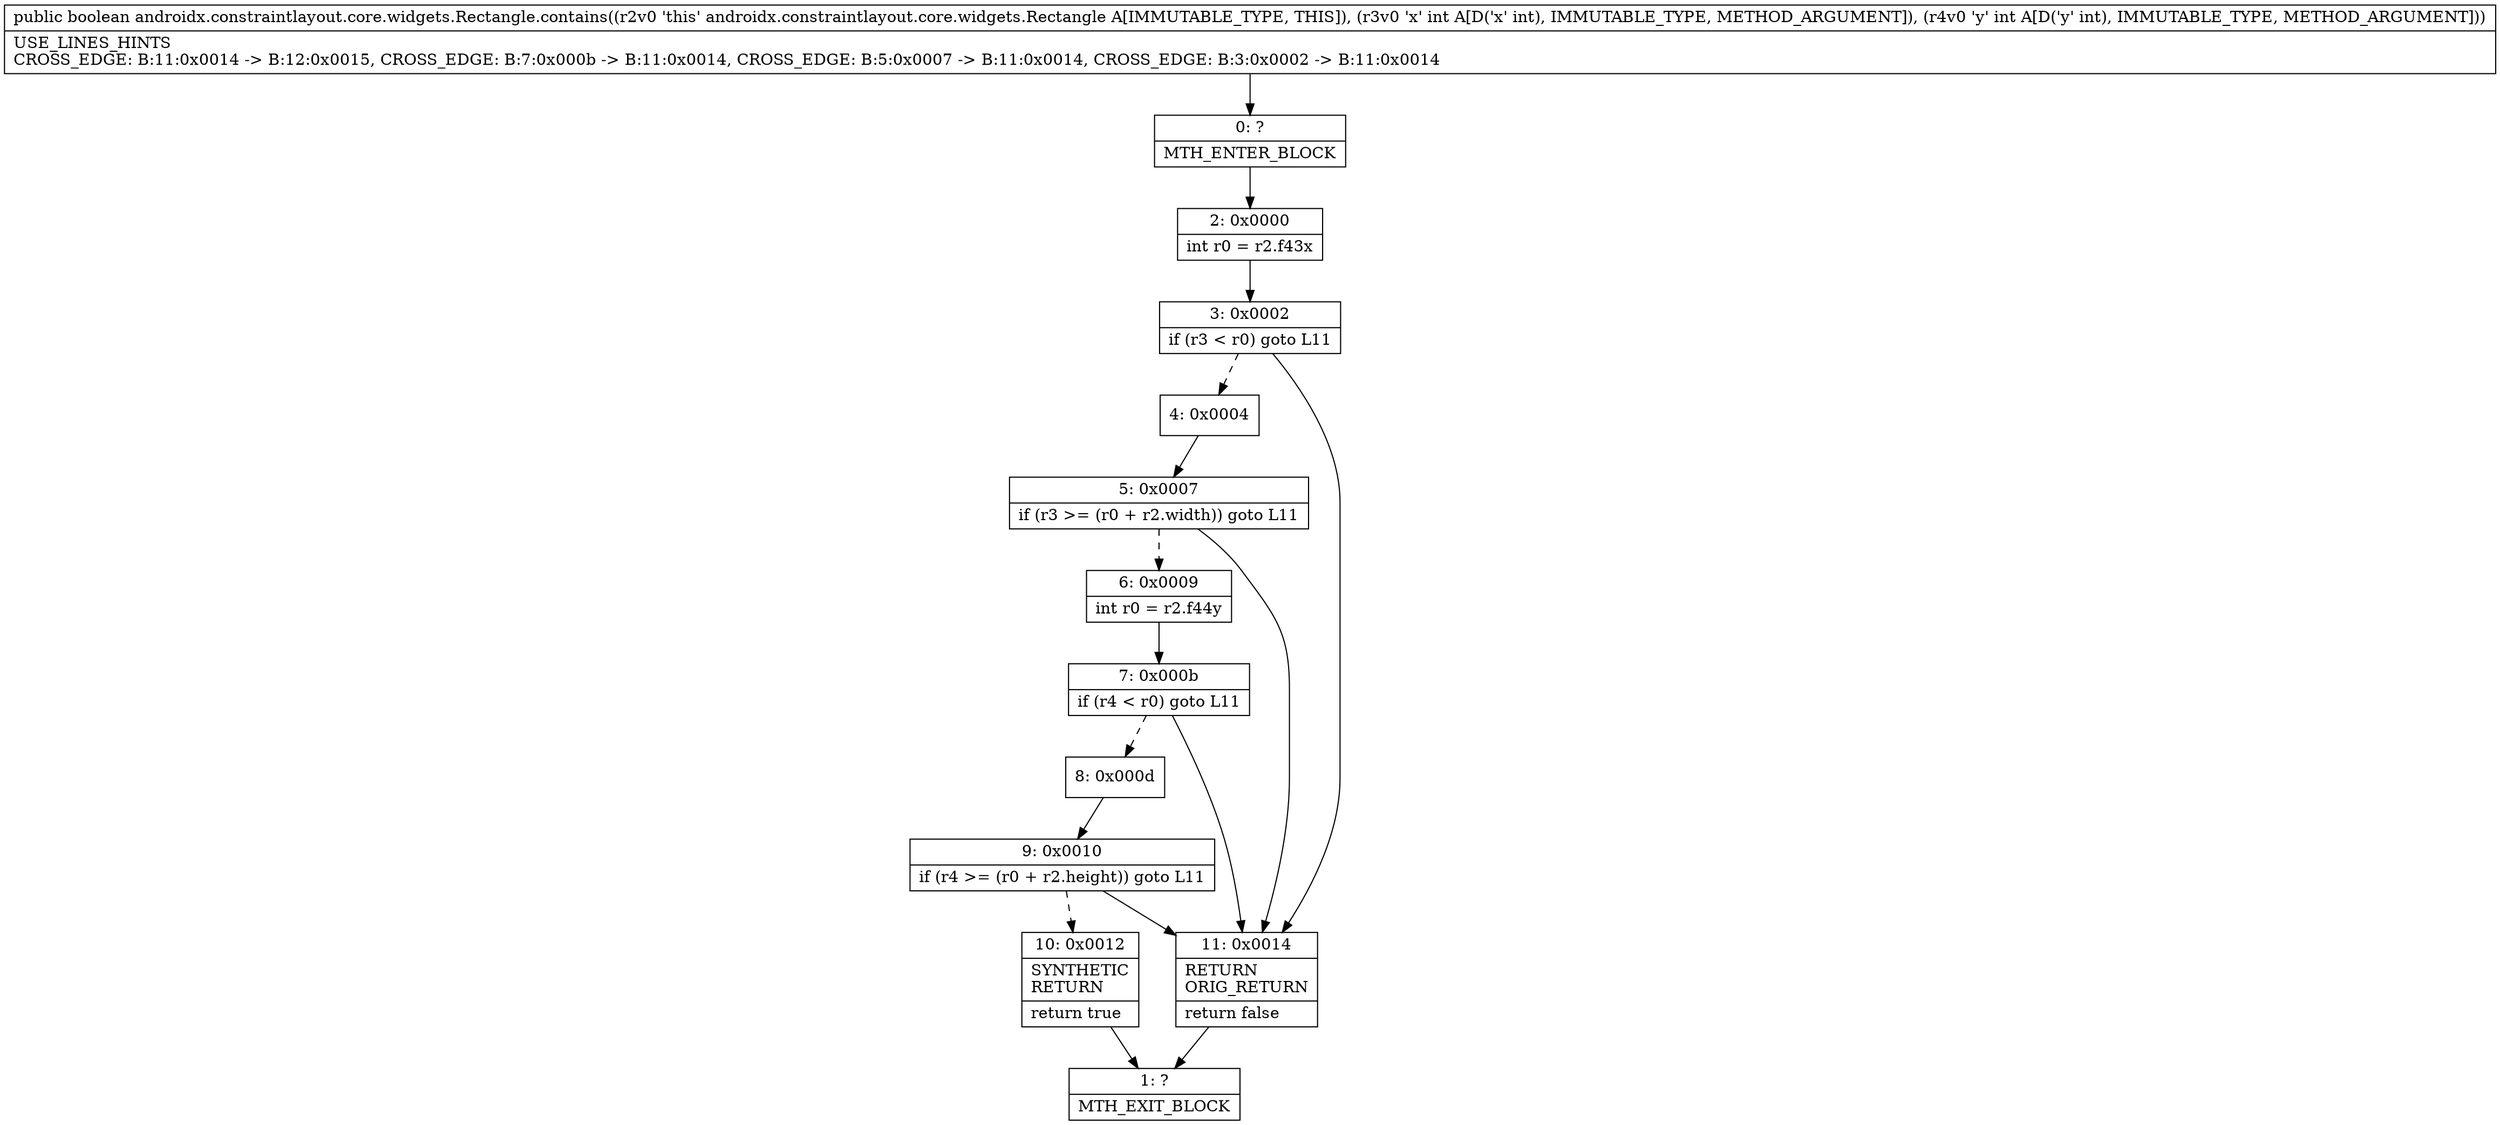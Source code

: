 digraph "CFG forandroidx.constraintlayout.core.widgets.Rectangle.contains(II)Z" {
Node_0 [shape=record,label="{0\:\ ?|MTH_ENTER_BLOCK\l}"];
Node_2 [shape=record,label="{2\:\ 0x0000|int r0 = r2.f43x\l}"];
Node_3 [shape=record,label="{3\:\ 0x0002|if (r3 \< r0) goto L11\l}"];
Node_4 [shape=record,label="{4\:\ 0x0004}"];
Node_5 [shape=record,label="{5\:\ 0x0007|if (r3 \>= (r0 + r2.width)) goto L11\l}"];
Node_6 [shape=record,label="{6\:\ 0x0009|int r0 = r2.f44y\l}"];
Node_7 [shape=record,label="{7\:\ 0x000b|if (r4 \< r0) goto L11\l}"];
Node_8 [shape=record,label="{8\:\ 0x000d}"];
Node_9 [shape=record,label="{9\:\ 0x0010|if (r4 \>= (r0 + r2.height)) goto L11\l}"];
Node_10 [shape=record,label="{10\:\ 0x0012|SYNTHETIC\lRETURN\l|return true\l}"];
Node_1 [shape=record,label="{1\:\ ?|MTH_EXIT_BLOCK\l}"];
Node_11 [shape=record,label="{11\:\ 0x0014|RETURN\lORIG_RETURN\l|return false\l}"];
MethodNode[shape=record,label="{public boolean androidx.constraintlayout.core.widgets.Rectangle.contains((r2v0 'this' androidx.constraintlayout.core.widgets.Rectangle A[IMMUTABLE_TYPE, THIS]), (r3v0 'x' int A[D('x' int), IMMUTABLE_TYPE, METHOD_ARGUMENT]), (r4v0 'y' int A[D('y' int), IMMUTABLE_TYPE, METHOD_ARGUMENT]))  | USE_LINES_HINTS\lCROSS_EDGE: B:11:0x0014 \-\> B:12:0x0015, CROSS_EDGE: B:7:0x000b \-\> B:11:0x0014, CROSS_EDGE: B:5:0x0007 \-\> B:11:0x0014, CROSS_EDGE: B:3:0x0002 \-\> B:11:0x0014\l}"];
MethodNode -> Node_0;Node_0 -> Node_2;
Node_2 -> Node_3;
Node_3 -> Node_4[style=dashed];
Node_3 -> Node_11;
Node_4 -> Node_5;
Node_5 -> Node_6[style=dashed];
Node_5 -> Node_11;
Node_6 -> Node_7;
Node_7 -> Node_8[style=dashed];
Node_7 -> Node_11;
Node_8 -> Node_9;
Node_9 -> Node_10[style=dashed];
Node_9 -> Node_11;
Node_10 -> Node_1;
Node_11 -> Node_1;
}

